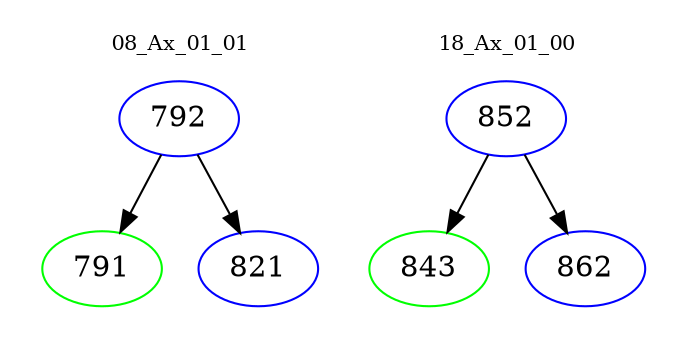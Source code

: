 digraph{
subgraph cluster_0 {
color = white
label = "08_Ax_01_01";
fontsize=10;
T0_792 [label="792", color="blue"]
T0_792 -> T0_791 [color="black"]
T0_791 [label="791", color="green"]
T0_792 -> T0_821 [color="black"]
T0_821 [label="821", color="blue"]
}
subgraph cluster_1 {
color = white
label = "18_Ax_01_00";
fontsize=10;
T1_852 [label="852", color="blue"]
T1_852 -> T1_843 [color="black"]
T1_843 [label="843", color="green"]
T1_852 -> T1_862 [color="black"]
T1_862 [label="862", color="blue"]
}
}
